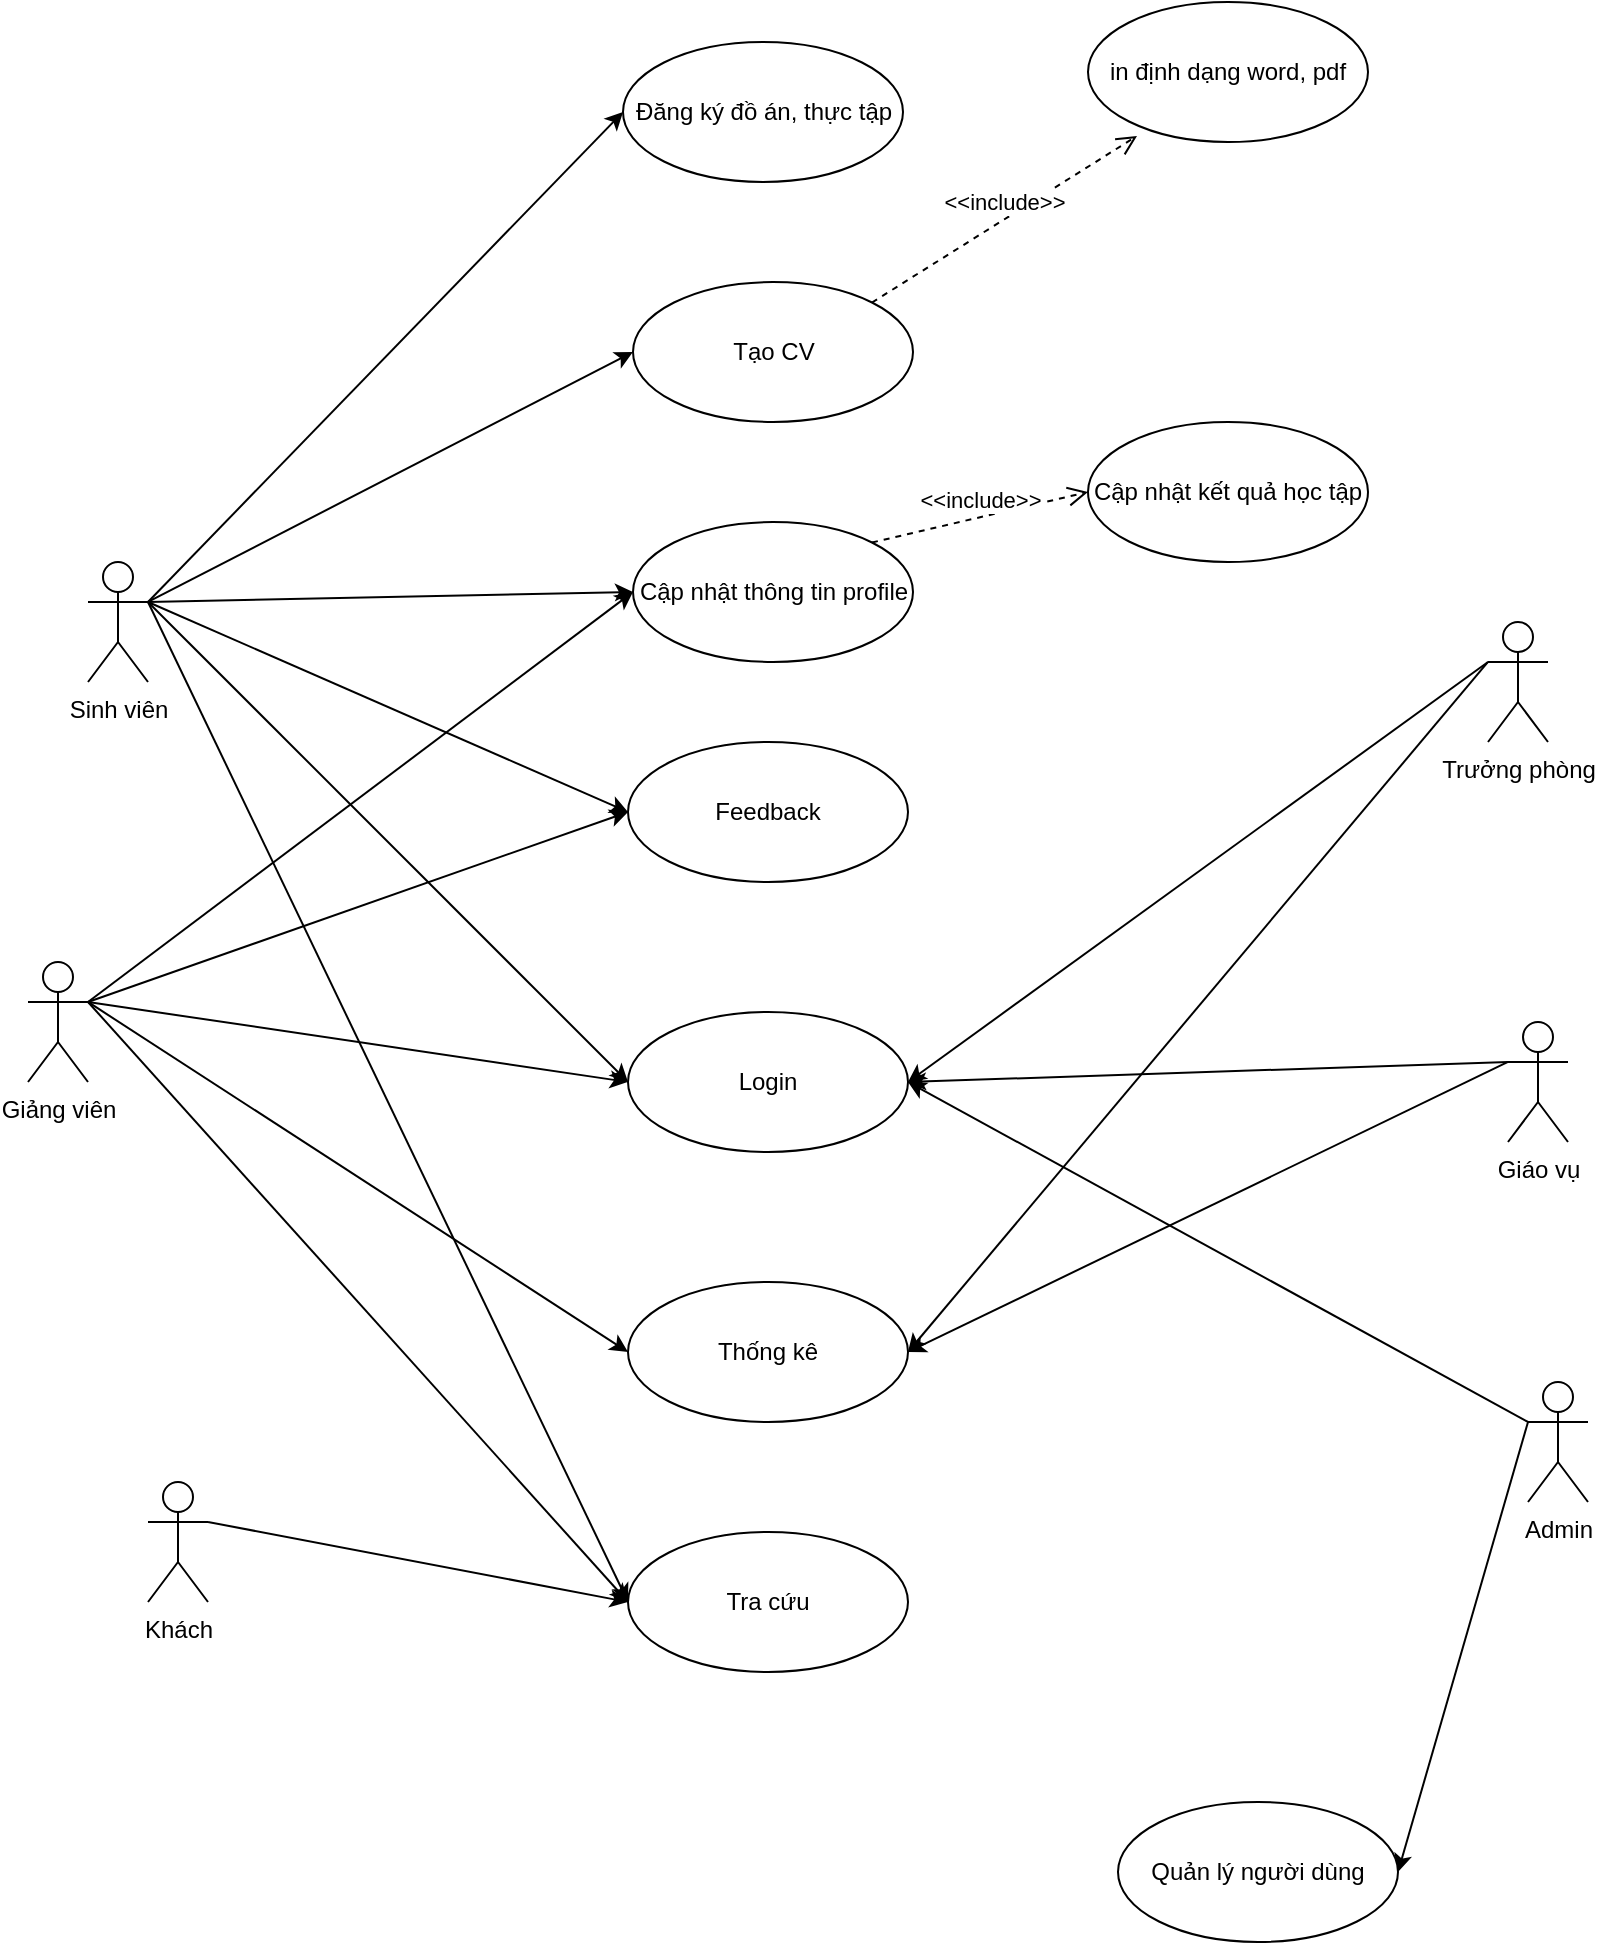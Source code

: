 <mxfile>
    <diagram id="64GimN8DGuYZVxfej0RY" name="Page-1">
        <mxGraphModel dx="1772" dy="1200" grid="1" gridSize="10" guides="1" tooltips="1" connect="1" arrows="1" fold="1" page="1" pageScale="1" pageWidth="850" pageHeight="1100" math="0" shadow="0">
            <root>
                <mxCell id="0"/>
                <mxCell id="1" parent="0"/>
                <mxCell id="29" style="edgeStyle=none;html=1;exitX=1;exitY=0.333;exitDx=0;exitDy=0;exitPerimeter=0;entryX=0;entryY=0.5;entryDx=0;entryDy=0;" parent="1" source="2" target="46" edge="1">
                    <mxGeometry relative="1" as="geometry">
                        <mxPoint x="345" y="440" as="targetPoint"/>
                    </mxGeometry>
                </mxCell>
                <mxCell id="34" style="edgeStyle=none;html=1;exitX=1;exitY=0.333;exitDx=0;exitDy=0;exitPerimeter=0;entryX=0;entryY=0.5;entryDx=0;entryDy=0;" parent="1" source="2" target="45" edge="1">
                    <mxGeometry relative="1" as="geometry">
                        <mxPoint x="345" y="320" as="targetPoint"/>
                    </mxGeometry>
                </mxCell>
                <mxCell id="41" style="edgeStyle=none;html=1;exitX=1;exitY=0.333;exitDx=0;exitDy=0;exitPerimeter=0;entryX=0;entryY=0.5;entryDx=0;entryDy=0;" parent="1" source="2" target="49" edge="1">
                    <mxGeometry relative="1" as="geometry">
                        <mxPoint x="345" y="850" as="targetPoint"/>
                    </mxGeometry>
                </mxCell>
                <mxCell id="53" style="edgeStyle=none;html=1;exitX=1;exitY=0.333;exitDx=0;exitDy=0;exitPerimeter=0;entryX=0;entryY=0.5;entryDx=0;entryDy=0;" edge="1" parent="1" source="2" target="51">
                    <mxGeometry relative="1" as="geometry"/>
                </mxCell>
                <mxCell id="56" style="edgeStyle=none;html=1;exitX=1;exitY=0.333;exitDx=0;exitDy=0;exitPerimeter=0;entryX=0;entryY=0.5;entryDx=0;entryDy=0;" edge="1" parent="1" source="2" target="57">
                    <mxGeometry relative="1" as="geometry">
                        <mxPoint x="355" y="70" as="targetPoint"/>
                    </mxGeometry>
                </mxCell>
                <mxCell id="2" value="Sinh viên" style="shape=umlActor;verticalLabelPosition=bottom;verticalAlign=top;html=1;outlineConnect=0;" parent="1" vertex="1">
                    <mxGeometry x="65" y="310" width="30" height="60" as="geometry"/>
                </mxCell>
                <mxCell id="4" value="" style="endArrow=classic;html=1;entryX=0;entryY=0.5;entryDx=0;entryDy=0;exitX=1;exitY=0.333;exitDx=0;exitDy=0;exitPerimeter=0;" parent="1" source="2" target="47" edge="1">
                    <mxGeometry width="50" height="50" relative="1" as="geometry">
                        <mxPoint x="95" y="580" as="sourcePoint"/>
                        <mxPoint x="335.0" y="570" as="targetPoint"/>
                    </mxGeometry>
                </mxCell>
                <mxCell id="28" style="edgeStyle=none;html=1;exitX=1;exitY=0.333;exitDx=0;exitDy=0;exitPerimeter=0;entryX=0;entryY=0.5;entryDx=0;entryDy=0;" parent="1" source="5" target="47" edge="1">
                    <mxGeometry relative="1" as="geometry">
                        <mxPoint x="335.0" y="570" as="targetPoint"/>
                    </mxGeometry>
                </mxCell>
                <mxCell id="33" style="edgeStyle=none;html=1;exitX=1;exitY=0.333;exitDx=0;exitDy=0;exitPerimeter=0;entryX=0;entryY=0.5;entryDx=0;entryDy=0;" parent="1" source="5" target="48" edge="1">
                    <mxGeometry relative="1" as="geometry">
                        <mxPoint x="345" y="720" as="targetPoint"/>
                    </mxGeometry>
                </mxCell>
                <mxCell id="35" style="edgeStyle=none;html=1;exitX=1;exitY=0.333;exitDx=0;exitDy=0;exitPerimeter=0;entryX=0;entryY=0.5;entryDx=0;entryDy=0;" parent="1" source="5" target="45" edge="1">
                    <mxGeometry relative="1" as="geometry">
                        <mxPoint x="345" y="320.0" as="targetPoint"/>
                    </mxGeometry>
                </mxCell>
                <mxCell id="40" style="edgeStyle=none;html=1;exitX=1;exitY=0.333;exitDx=0;exitDy=0;exitPerimeter=0;entryX=0;entryY=0.5;entryDx=0;entryDy=0;" parent="1" source="5" target="49" edge="1">
                    <mxGeometry relative="1" as="geometry">
                        <mxPoint x="345" y="850" as="targetPoint"/>
                    </mxGeometry>
                </mxCell>
                <mxCell id="58" style="edgeStyle=none;html=1;exitX=1;exitY=0.333;exitDx=0;exitDy=0;exitPerimeter=0;entryX=0;entryY=0.5;entryDx=0;entryDy=0;" edge="1" parent="1" source="5" target="46">
                    <mxGeometry relative="1" as="geometry"/>
                </mxCell>
                <mxCell id="5" value="Giảng viên" style="shape=umlActor;verticalLabelPosition=bottom;verticalAlign=top;html=1;outlineConnect=0;" parent="1" vertex="1">
                    <mxGeometry x="35" y="510" width="30" height="60" as="geometry"/>
                </mxCell>
                <mxCell id="30" style="edgeStyle=none;html=1;exitX=0;exitY=0.333;exitDx=0;exitDy=0;exitPerimeter=0;entryX=1;entryY=0.5;entryDx=0;entryDy=0;" parent="1" source="6" target="50" edge="1">
                    <mxGeometry relative="1" as="geometry">
                        <mxPoint x="695" y="850" as="targetPoint"/>
                    </mxGeometry>
                </mxCell>
                <mxCell id="36" style="edgeStyle=none;html=1;exitX=0;exitY=0.333;exitDx=0;exitDy=0;exitPerimeter=0;entryX=1;entryY=0.5;entryDx=0;entryDy=0;" parent="1" source="6" target="47" edge="1">
                    <mxGeometry relative="1" as="geometry">
                        <mxPoint x="455.0" y="570" as="targetPoint"/>
                    </mxGeometry>
                </mxCell>
                <mxCell id="6" value="Admin" style="shape=umlActor;verticalLabelPosition=bottom;verticalAlign=top;html=1;outlineConnect=0;" parent="1" vertex="1">
                    <mxGeometry x="785" y="720" width="30" height="60" as="geometry"/>
                </mxCell>
                <mxCell id="31" style="edgeStyle=none;html=1;exitX=0;exitY=0.333;exitDx=0;exitDy=0;exitPerimeter=0;entryX=1;entryY=0.5;entryDx=0;entryDy=0;" parent="1" source="7" target="48" edge="1">
                    <mxGeometry relative="1" as="geometry">
                        <mxPoint x="465" y="720" as="targetPoint"/>
                    </mxGeometry>
                </mxCell>
                <mxCell id="38" style="edgeStyle=none;html=1;exitX=0;exitY=0.333;exitDx=0;exitDy=0;exitPerimeter=0;entryX=1;entryY=0.5;entryDx=0;entryDy=0;" parent="1" source="7" target="47" edge="1">
                    <mxGeometry relative="1" as="geometry">
                        <mxPoint x="455.0" y="570" as="targetPoint"/>
                    </mxGeometry>
                </mxCell>
                <mxCell id="7" value="Trưởng phòng" style="shape=umlActor;verticalLabelPosition=bottom;verticalAlign=top;html=1;outlineConnect=0;" parent="1" vertex="1">
                    <mxGeometry x="765" y="340" width="30" height="60" as="geometry"/>
                </mxCell>
                <mxCell id="32" style="edgeStyle=none;html=1;exitX=0;exitY=0.333;exitDx=0;exitDy=0;exitPerimeter=0;entryX=1;entryY=0.5;entryDx=0;entryDy=0;" parent="1" source="8" target="48" edge="1">
                    <mxGeometry relative="1" as="geometry">
                        <mxPoint x="465" y="720" as="targetPoint"/>
                    </mxGeometry>
                </mxCell>
                <mxCell id="37" style="edgeStyle=none;html=1;exitX=0;exitY=0.333;exitDx=0;exitDy=0;exitPerimeter=0;entryX=1;entryY=0.5;entryDx=0;entryDy=0;" parent="1" source="8" target="47" edge="1">
                    <mxGeometry relative="1" as="geometry">
                        <mxPoint x="455.0" y="570" as="targetPoint"/>
                    </mxGeometry>
                </mxCell>
                <mxCell id="8" value="Giáo vụ" style="shape=umlActor;verticalLabelPosition=bottom;verticalAlign=top;html=1;outlineConnect=0;" parent="1" vertex="1">
                    <mxGeometry x="775" y="540" width="30" height="60" as="geometry"/>
                </mxCell>
                <mxCell id="39" style="edgeStyle=none;html=1;exitX=1;exitY=0.333;exitDx=0;exitDy=0;exitPerimeter=0;entryX=0;entryY=0.5;entryDx=0;entryDy=0;" parent="1" source="22" target="49" edge="1">
                    <mxGeometry relative="1" as="geometry">
                        <mxPoint x="345" y="850" as="targetPoint"/>
                    </mxGeometry>
                </mxCell>
                <mxCell id="22" value="Khách" style="shape=umlActor;verticalLabelPosition=bottom;verticalAlign=top;html=1;outlineConnect=0;" parent="1" vertex="1">
                    <mxGeometry x="95" y="770" width="30" height="60" as="geometry"/>
                </mxCell>
                <mxCell id="44" value="&amp;lt;&amp;lt;include&amp;gt;&amp;gt;" style="html=1;verticalAlign=bottom;endArrow=open;dashed=1;endSize=8;exitX=1;exitY=0;exitDx=0;exitDy=0;entryX=0.175;entryY=0.957;entryDx=0;entryDy=0;entryPerimeter=0;" parent="1" edge="1" target="52" source="51">
                    <mxGeometry relative="1" as="geometry">
                        <mxPoint x="555" y="110" as="sourcePoint"/>
                        <mxPoint x="475" y="110" as="targetPoint"/>
                    </mxGeometry>
                </mxCell>
                <mxCell id="45" value="Cập nhật thông tin profile" style="ellipse;whiteSpace=wrap;html=1;" parent="1" vertex="1">
                    <mxGeometry x="337.5" y="290" width="140" height="70" as="geometry"/>
                </mxCell>
                <mxCell id="46" value="Feedback" style="ellipse;whiteSpace=wrap;html=1;" parent="1" vertex="1">
                    <mxGeometry x="335" y="400" width="140" height="70" as="geometry"/>
                </mxCell>
                <mxCell id="47" value="Login" style="ellipse;whiteSpace=wrap;html=1;" parent="1" vertex="1">
                    <mxGeometry x="335" y="535" width="140" height="70" as="geometry"/>
                </mxCell>
                <mxCell id="48" value="Thống kê" style="ellipse;whiteSpace=wrap;html=1;" parent="1" vertex="1">
                    <mxGeometry x="335" y="670" width="140" height="70" as="geometry"/>
                </mxCell>
                <mxCell id="49" value="Tra cứu" style="ellipse;whiteSpace=wrap;html=1;" vertex="1" parent="1">
                    <mxGeometry x="335" y="795" width="140" height="70" as="geometry"/>
                </mxCell>
                <mxCell id="50" value="Quản lý người dùng" style="ellipse;whiteSpace=wrap;html=1;" vertex="1" parent="1">
                    <mxGeometry x="580" y="930" width="140" height="70" as="geometry"/>
                </mxCell>
                <mxCell id="51" value="Tạo CV" style="ellipse;whiteSpace=wrap;html=1;" vertex="1" parent="1">
                    <mxGeometry x="337.5" y="170" width="140" height="70" as="geometry"/>
                </mxCell>
                <mxCell id="52" value="in định dạng word, pdf" style="ellipse;whiteSpace=wrap;html=1;" vertex="1" parent="1">
                    <mxGeometry x="565" y="30" width="140" height="70" as="geometry"/>
                </mxCell>
                <mxCell id="54" value="&amp;lt;&amp;lt;include&amp;gt;&amp;gt;" style="html=1;verticalAlign=bottom;endArrow=open;dashed=1;endSize=8;exitX=1;exitY=0;exitDx=0;exitDy=0;entryX=0;entryY=0.5;entryDx=0;entryDy=0;" edge="1" parent="1" source="45" target="55">
                    <mxGeometry relative="1" as="geometry">
                        <mxPoint x="474.497" y="180.251" as="sourcePoint"/>
                        <mxPoint x="585" y="210" as="targetPoint"/>
                    </mxGeometry>
                </mxCell>
                <mxCell id="55" value="Cập nhật kết quả học tập" style="ellipse;whiteSpace=wrap;html=1;" vertex="1" parent="1">
                    <mxGeometry x="565" y="240" width="140" height="70" as="geometry"/>
                </mxCell>
                <mxCell id="57" value="Đăng ký đồ án, thực tập" style="ellipse;whiteSpace=wrap;html=1;" vertex="1" parent="1">
                    <mxGeometry x="332.5" y="50" width="140" height="70" as="geometry"/>
                </mxCell>
            </root>
        </mxGraphModel>
    </diagram>
</mxfile>